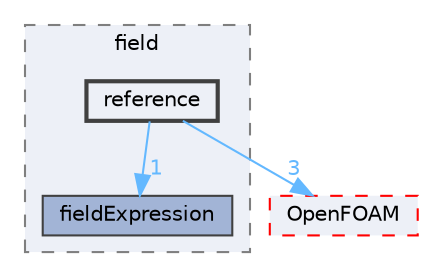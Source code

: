 digraph "src/functionObjects/field/reference"
{
 // LATEX_PDF_SIZE
  bgcolor="transparent";
  edge [fontname=Helvetica,fontsize=10,labelfontname=Helvetica,labelfontsize=10];
  node [fontname=Helvetica,fontsize=10,shape=box,height=0.2,width=0.4];
  compound=true
  subgraph clusterdir_bae024cac12ddc6733a616261920a91f {
    graph [ bgcolor="#edf0f7", pencolor="grey50", label="field", fontname=Helvetica,fontsize=10 style="filled,dashed", URL="dir_bae024cac12ddc6733a616261920a91f.html",tooltip=""]
  dir_99d46d8c6d72cd5f0a835500a9aad641 [label="fieldExpression", fillcolor="#a2b4d6", color="grey25", style="filled", URL="dir_99d46d8c6d72cd5f0a835500a9aad641.html",tooltip=""];
  dir_59c137d86a1cee520cdf982eaafad754 [label="reference", fillcolor="#edf0f7", color="grey25", style="filled,bold", URL="dir_59c137d86a1cee520cdf982eaafad754.html",tooltip=""];
  }
  dir_c5473ff19b20e6ec4dfe5c310b3778a8 [label="OpenFOAM", fillcolor="#edf0f7", color="red", style="filled,dashed", URL="dir_c5473ff19b20e6ec4dfe5c310b3778a8.html",tooltip=""];
  dir_59c137d86a1cee520cdf982eaafad754->dir_99d46d8c6d72cd5f0a835500a9aad641 [headlabel="1", labeldistance=1.5 headhref="dir_003267_001324.html" href="dir_003267_001324.html" color="steelblue1" fontcolor="steelblue1"];
  dir_59c137d86a1cee520cdf982eaafad754->dir_c5473ff19b20e6ec4dfe5c310b3778a8 [headlabel="3", labeldistance=1.5 headhref="dir_003267_002695.html" href="dir_003267_002695.html" color="steelblue1" fontcolor="steelblue1"];
}
